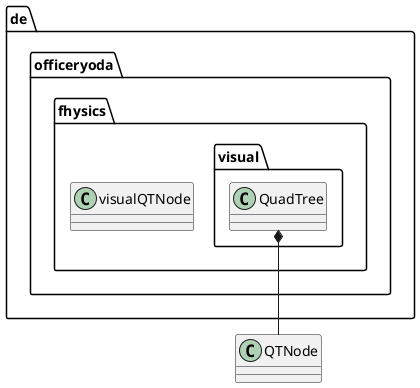 @startuml

class de.officeryoda.fhysics.visual.QuadTree {

}

class de.officeryoda.fhysics.visualQTNode {
}

' QTNode is a inner class of QuadTree
QuadTree *--  QTNode

@enduml
